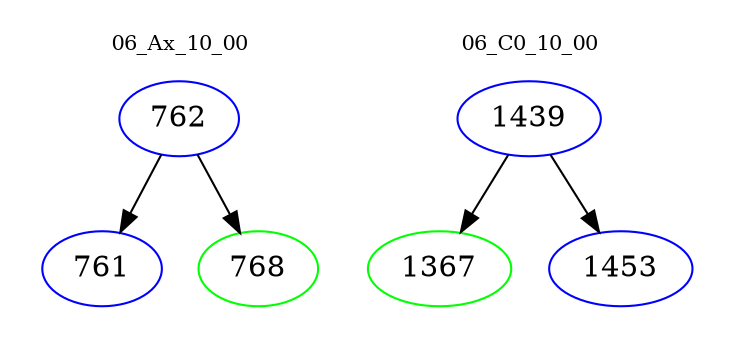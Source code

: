 digraph{
subgraph cluster_0 {
color = white
label = "06_Ax_10_00";
fontsize=10;
T0_762 [label="762", color="blue"]
T0_762 -> T0_761 [color="black"]
T0_761 [label="761", color="blue"]
T0_762 -> T0_768 [color="black"]
T0_768 [label="768", color="green"]
}
subgraph cluster_1 {
color = white
label = "06_C0_10_00";
fontsize=10;
T1_1439 [label="1439", color="blue"]
T1_1439 -> T1_1367 [color="black"]
T1_1367 [label="1367", color="green"]
T1_1439 -> T1_1453 [color="black"]
T1_1453 [label="1453", color="blue"]
}
}
